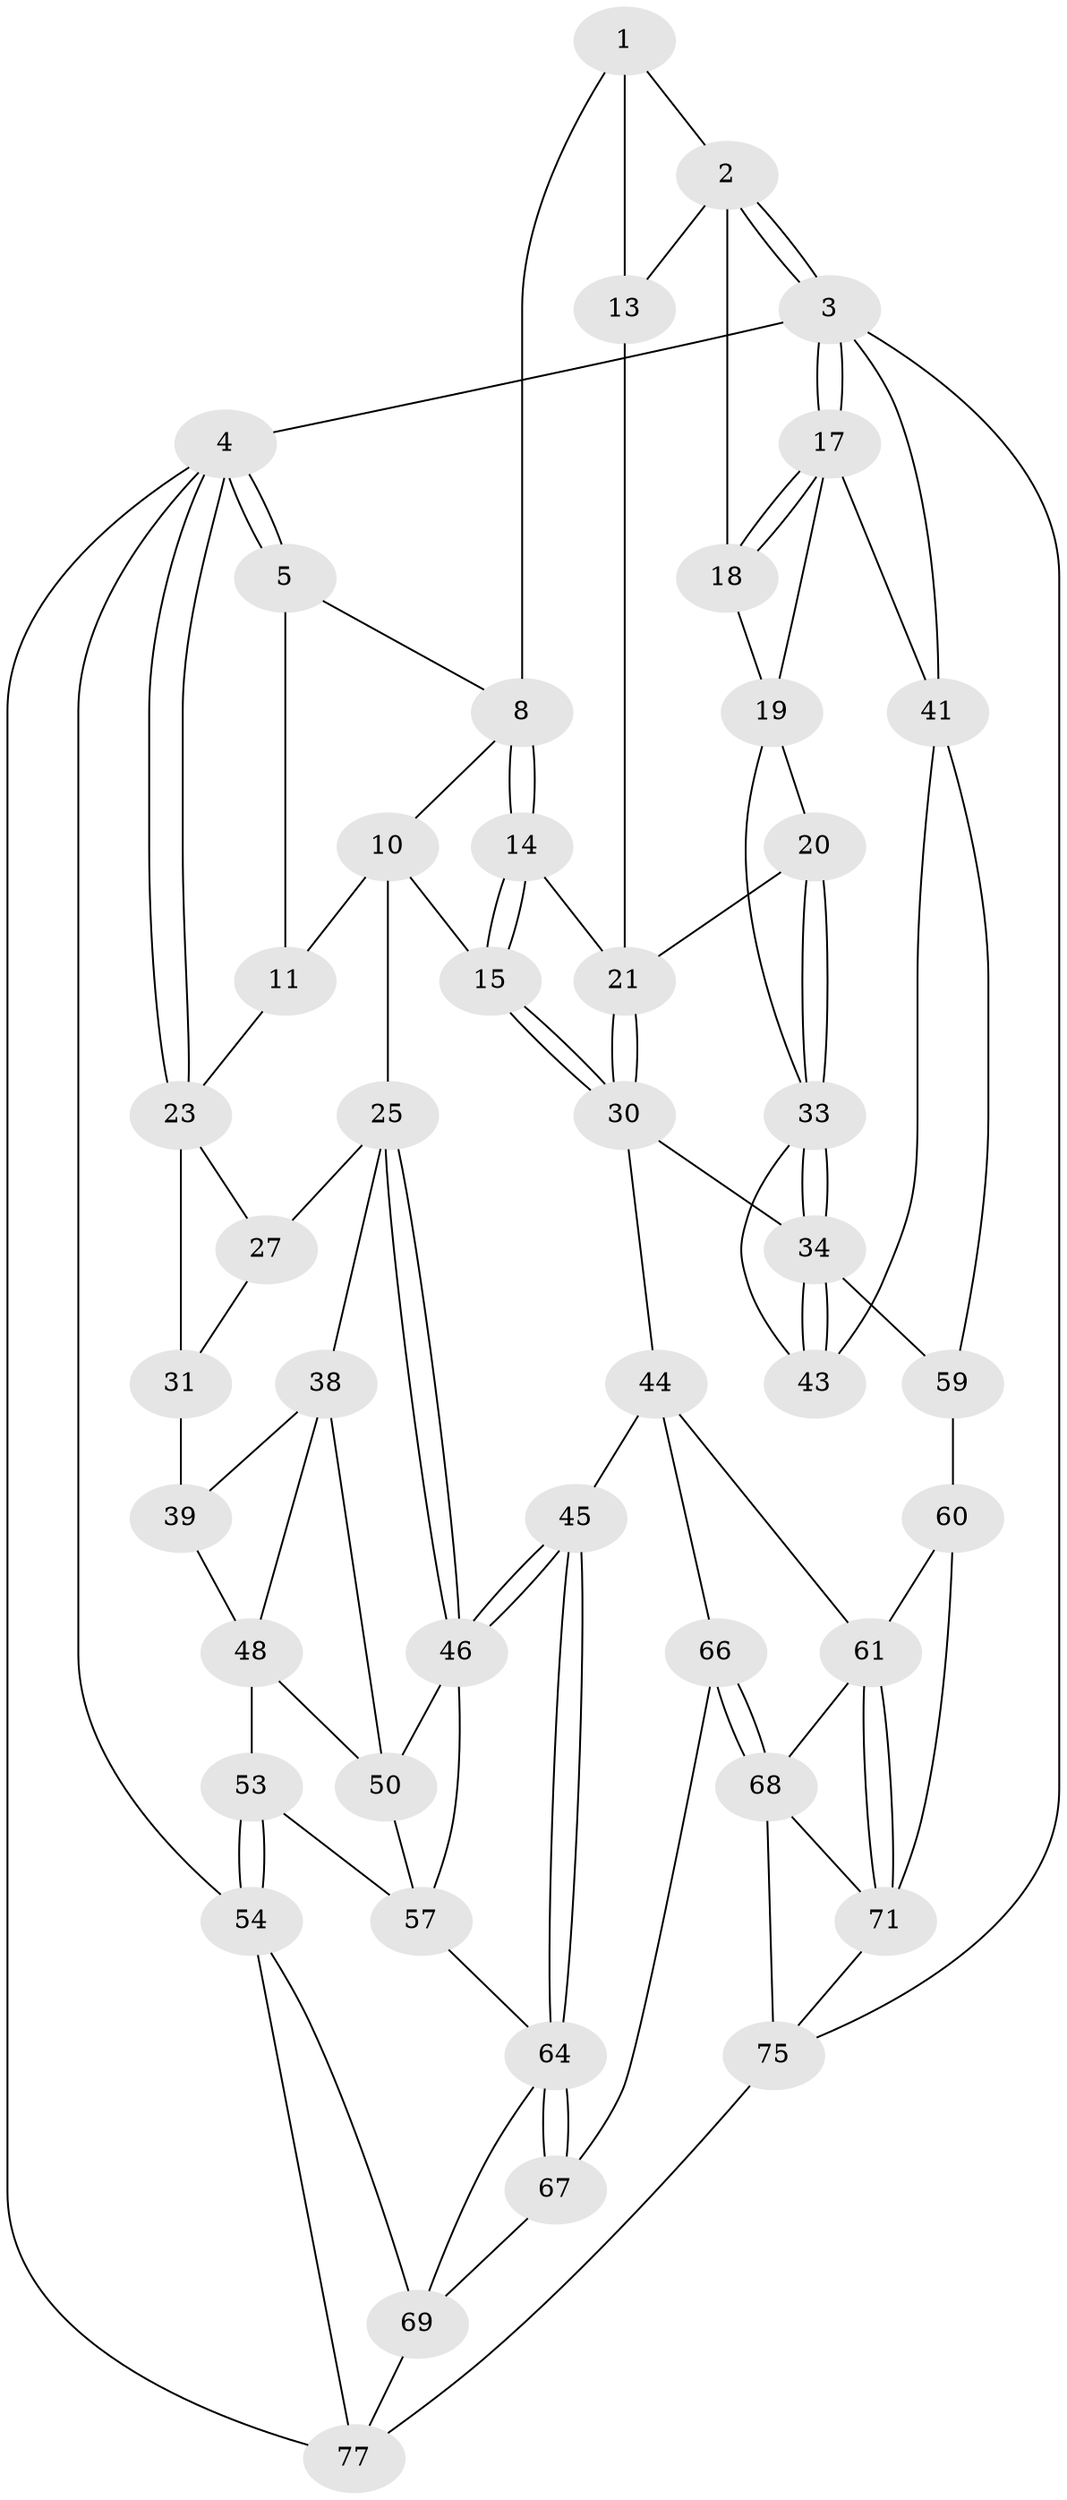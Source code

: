 // original degree distribution, {3: 0.02564102564102564, 4: 0.2692307692307692, 6: 0.24358974358974358, 5: 0.46153846153846156}
// Generated by graph-tools (version 1.1) at 2025/11/02/27/25 16:11:52]
// undirected, 46 vertices, 103 edges
graph export_dot {
graph [start="1"]
  node [color=gray90,style=filled];
  1 [pos="+0.6284834073175781+0",super="+7"];
  2 [pos="+0.9363905573720155+0",super="+12"];
  3 [pos="+1+0",super="+51"];
  4 [pos="+0+0",super="+55"];
  5 [pos="+0.1940447249504085+0",super="+6"];
  8 [pos="+0.44095560005244244+0",super="+9"];
  10 [pos="+0.22684488021697008+0.13616849609596327",super="+16"];
  11 [pos="+0.18915089293624246+0.10475949970350312"];
  13 [pos="+0.6548069328067312+0.12373699558789214"];
  14 [pos="+0.4162635680707907+0.23024292448208086"];
  15 [pos="+0.38466864783729815+0.2638876146928549"];
  17 [pos="+1+0.1119077627969571",super="+28"];
  18 [pos="+0.8976830390814259+0.13049371540278437"];
  19 [pos="+0.8860166579949857+0.22634374506119073",super="+29"];
  20 [pos="+0.8205479955382547+0.29294630845773023"];
  21 [pos="+0.7106091626041127+0.265117418869621",super="+22"];
  23 [pos="+0+0.12498550885983348",super="+24"];
  25 [pos="+0.30162412006266254+0.37233112764780996",super="+26"];
  27 [pos="+0.09958157874375038+0.3222659292083365"];
  30 [pos="+0.6113175845863118+0.4203036294832817",super="+36"];
  31 [pos="+0.036332395679721026+0.3782406833624287",super="+32"];
  33 [pos="+0.8487123671367398+0.4050877551142071",super="+37"];
  34 [pos="+0.8239256492323787+0.47140282556707813",super="+35"];
  38 [pos="+0.08617224510213631+0.48462785741313685",super="+47"];
  39 [pos="+0.04038119535987964+0.422545934884801",super="+40"];
  41 [pos="+1+0.7004463214338659",super="+42"];
  43 [pos="+1+0.6286646041487576"];
  44 [pos="+0.5841360253237341+0.5827186445984806",super="+63"];
  45 [pos="+0.43968902590730474+0.6022541454239154"];
  46 [pos="+0.33215234743001965+0.5247742787216054",super="+49"];
  48 [pos="+0+0.5918432316495335",super="+52"];
  50 [pos="+0.10760800009674203+0.5750671817317639",super="+56"];
  53 [pos="+0+0.8530517185434696"];
  54 [pos="+0+1",super="+70"];
  57 [pos="+0.19837932157827676+0.7360331719866494",super="+58"];
  59 [pos="+0.8154157344827134+0.7166509030207265"];
  60 [pos="+0.776434801014475+0.7907815742575935"];
  61 [pos="+0.6809635118482273+0.7865406648890461",super="+62"];
  64 [pos="+0.4166142666424301+0.7350651366887974",super="+65"];
  66 [pos="+0.4529534388463655+0.8227250299427159"];
  67 [pos="+0.43771120080250514+0.8115120068802255"];
  68 [pos="+0.5186855183104326+0.8967609420981933",super="+72"];
  69 [pos="+0.21821204905443428+0.8161810641070182",super="+73"];
  71 [pos="+0.5900070655369503+0.8909570558455954",super="+74"];
  75 [pos="+1+1",super="+76"];
  77 [pos="+0.34866547651118884+1",super="+78"];
  1 -- 2;
  1 -- 8;
  1 -- 13;
  2 -- 3;
  2 -- 3;
  2 -- 18;
  2 -- 13;
  3 -- 4 [weight=2];
  3 -- 17;
  3 -- 17;
  3 -- 41;
  3 -- 75;
  4 -- 5;
  4 -- 5;
  4 -- 23;
  4 -- 23;
  4 -- 77;
  4 -- 54;
  5 -- 11;
  5 -- 8;
  8 -- 14;
  8 -- 14;
  8 -- 10;
  10 -- 11;
  10 -- 25;
  10 -- 15;
  11 -- 23;
  13 -- 21;
  14 -- 15;
  14 -- 15;
  14 -- 21;
  15 -- 30;
  15 -- 30;
  17 -- 18;
  17 -- 18;
  17 -- 19;
  17 -- 41;
  18 -- 19;
  19 -- 20;
  19 -- 33;
  20 -- 21;
  20 -- 33;
  20 -- 33;
  21 -- 30;
  21 -- 30;
  23 -- 31;
  23 -- 27;
  25 -- 46;
  25 -- 46;
  25 -- 27;
  25 -- 38;
  27 -- 31;
  30 -- 44;
  30 -- 34;
  31 -- 39 [weight=2];
  33 -- 34;
  33 -- 34;
  33 -- 43;
  34 -- 43;
  34 -- 43;
  34 -- 59;
  38 -- 39;
  38 -- 48;
  38 -- 50;
  39 -- 48;
  41 -- 59;
  41 -- 43;
  44 -- 45;
  44 -- 66;
  44 -- 61;
  45 -- 46;
  45 -- 46;
  45 -- 64;
  45 -- 64;
  46 -- 57;
  46 -- 50;
  48 -- 53;
  48 -- 50;
  50 -- 57;
  53 -- 54;
  53 -- 54;
  53 -- 57;
  54 -- 69;
  54 -- 77;
  57 -- 64;
  59 -- 60;
  60 -- 61;
  60 -- 71;
  61 -- 71;
  61 -- 71;
  61 -- 68;
  64 -- 67;
  64 -- 67;
  64 -- 69;
  66 -- 67;
  66 -- 68;
  66 -- 68;
  67 -- 69;
  68 -- 71;
  68 -- 75;
  69 -- 77;
  71 -- 75;
  75 -- 77;
}
